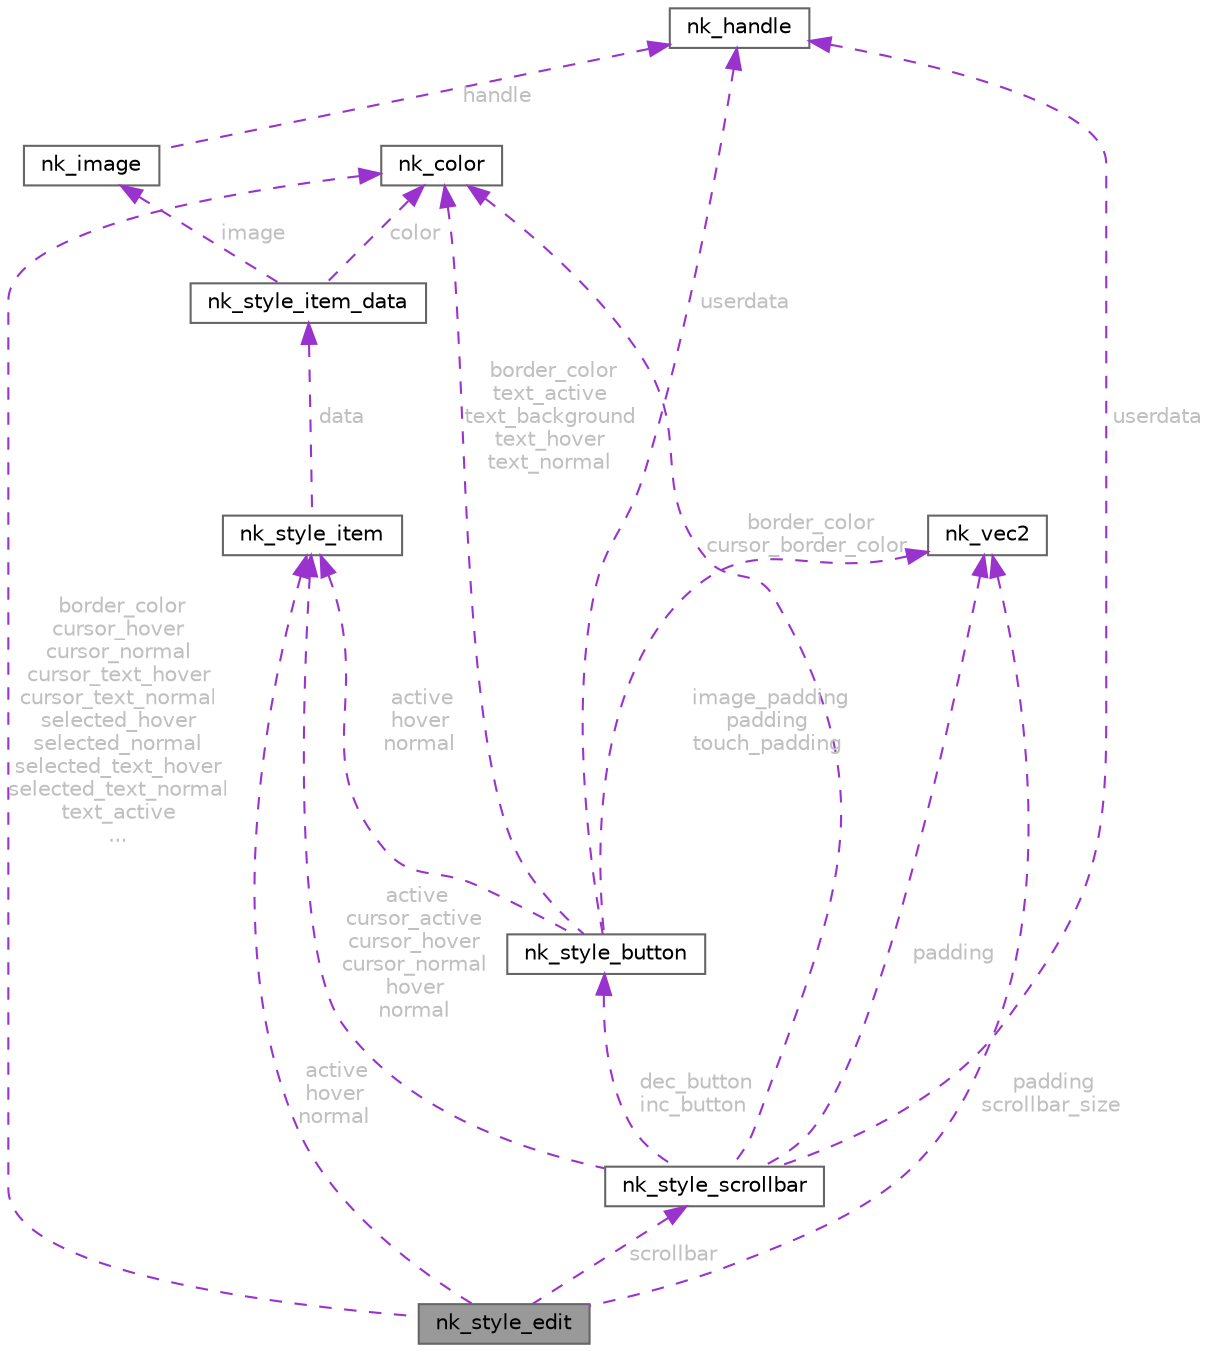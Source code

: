digraph "nk_style_edit"
{
 // LATEX_PDF_SIZE
  bgcolor="transparent";
  edge [fontname=Helvetica,fontsize=10,labelfontname=Helvetica,labelfontsize=10];
  node [fontname=Helvetica,fontsize=10,shape=box,height=0.2,width=0.4];
  Node1 [id="Node000001",label="nk_style_edit",height=0.2,width=0.4,color="gray40", fillcolor="grey60", style="filled", fontcolor="black",tooltip=" "];
  Node2 -> Node1 [id="edge18_Node000001_Node000002",dir="back",color="darkorchid3",style="dashed",tooltip=" ",label=" active\nhover\nnormal",fontcolor="grey" ];
  Node2 [id="Node000002",label="nk_style_item",height=0.2,width=0.4,color="gray40", fillcolor="white", style="filled",URL="$structnk__style__item.html",tooltip=" "];
  Node3 -> Node2 [id="edge19_Node000002_Node000003",dir="back",color="darkorchid3",style="dashed",tooltip=" ",label=" data",fontcolor="grey" ];
  Node3 [id="Node000003",label="nk_style_item_data",height=0.2,width=0.4,color="gray40", fillcolor="white", style="filled",URL="$unionnk__style__item__data.html",tooltip=" "];
  Node4 -> Node3 [id="edge20_Node000003_Node000004",dir="back",color="darkorchid3",style="dashed",tooltip=" ",label=" image",fontcolor="grey" ];
  Node4 [id="Node000004",label="nk_image",height=0.2,width=0.4,color="gray40", fillcolor="white", style="filled",URL="$structnk__image.html",tooltip=" "];
  Node5 -> Node4 [id="edge21_Node000004_Node000005",dir="back",color="darkorchid3",style="dashed",tooltip=" ",label=" handle",fontcolor="grey" ];
  Node5 [id="Node000005",label="nk_handle",height=0.2,width=0.4,color="gray40", fillcolor="white", style="filled",URL="$unionnk__handle.html",tooltip=" "];
  Node6 -> Node3 [id="edge22_Node000003_Node000006",dir="back",color="darkorchid3",style="dashed",tooltip=" ",label=" color",fontcolor="grey" ];
  Node6 [id="Node000006",label="nk_color",height=0.2,width=0.4,color="gray40", fillcolor="white", style="filled",URL="$structnk__color.html",tooltip=" "];
  Node6 -> Node1 [id="edge23_Node000001_Node000006",dir="back",color="darkorchid3",style="dashed",tooltip=" ",label=" border_color\ncursor_hover\ncursor_normal\ncursor_text_hover\ncursor_text_normal\nselected_hover\nselected_normal\nselected_text_hover\nselected_text_normal\ntext_active\n...",fontcolor="grey" ];
  Node7 -> Node1 [id="edge24_Node000001_Node000007",dir="back",color="darkorchid3",style="dashed",tooltip=" ",label=" scrollbar",fontcolor="grey" ];
  Node7 [id="Node000007",label="nk_style_scrollbar",height=0.2,width=0.4,color="gray40", fillcolor="white", style="filled",URL="$structnk__style__scrollbar.html",tooltip=" "];
  Node2 -> Node7 [id="edge25_Node000007_Node000002",dir="back",color="darkorchid3",style="dashed",tooltip=" ",label=" active\ncursor_active\ncursor_hover\ncursor_normal\nhover\nnormal",fontcolor="grey" ];
  Node6 -> Node7 [id="edge26_Node000007_Node000006",dir="back",color="darkorchid3",style="dashed",tooltip=" ",label=" border_color\ncursor_border_color",fontcolor="grey" ];
  Node8 -> Node7 [id="edge27_Node000007_Node000008",dir="back",color="darkorchid3",style="dashed",tooltip=" ",label=" padding",fontcolor="grey" ];
  Node8 [id="Node000008",label="nk_vec2",height=0.2,width=0.4,color="gray40", fillcolor="white", style="filled",URL="$structnk__vec2.html",tooltip=" "];
  Node9 -> Node7 [id="edge28_Node000007_Node000009",dir="back",color="darkorchid3",style="dashed",tooltip=" ",label=" dec_button\ninc_button",fontcolor="grey" ];
  Node9 [id="Node000009",label="nk_style_button",height=0.2,width=0.4,color="gray40", fillcolor="white", style="filled",URL="$structnk__style__button.html",tooltip=" "];
  Node2 -> Node9 [id="edge29_Node000009_Node000002",dir="back",color="darkorchid3",style="dashed",tooltip=" ",label=" active\nhover\nnormal",fontcolor="grey" ];
  Node6 -> Node9 [id="edge30_Node000009_Node000006",dir="back",color="darkorchid3",style="dashed",tooltip=" ",label=" border_color\ntext_active\ntext_background\ntext_hover\ntext_normal",fontcolor="grey" ];
  Node8 -> Node9 [id="edge31_Node000009_Node000008",dir="back",color="darkorchid3",style="dashed",tooltip=" ",label=" image_padding\npadding\ntouch_padding",fontcolor="grey" ];
  Node5 -> Node9 [id="edge32_Node000009_Node000005",dir="back",color="darkorchid3",style="dashed",tooltip=" ",label=" userdata",fontcolor="grey" ];
  Node5 -> Node7 [id="edge33_Node000007_Node000005",dir="back",color="darkorchid3",style="dashed",tooltip=" ",label=" userdata",fontcolor="grey" ];
  Node8 -> Node1 [id="edge34_Node000001_Node000008",dir="back",color="darkorchid3",style="dashed",tooltip=" ",label=" padding\nscrollbar_size",fontcolor="grey" ];
}
